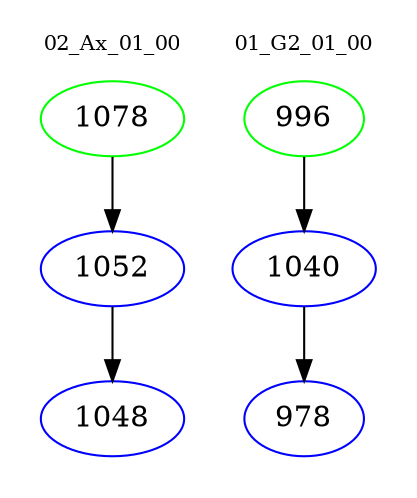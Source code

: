 digraph{
subgraph cluster_0 {
color = white
label = "02_Ax_01_00";
fontsize=10;
T0_1078 [label="1078", color="green"]
T0_1078 -> T0_1052 [color="black"]
T0_1052 [label="1052", color="blue"]
T0_1052 -> T0_1048 [color="black"]
T0_1048 [label="1048", color="blue"]
}
subgraph cluster_1 {
color = white
label = "01_G2_01_00";
fontsize=10;
T1_996 [label="996", color="green"]
T1_996 -> T1_1040 [color="black"]
T1_1040 [label="1040", color="blue"]
T1_1040 -> T1_978 [color="black"]
T1_978 [label="978", color="blue"]
}
}
